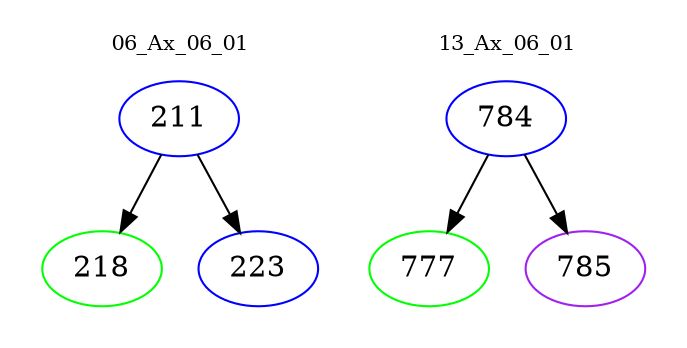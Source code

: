 digraph{
subgraph cluster_0 {
color = white
label = "06_Ax_06_01";
fontsize=10;
T0_211 [label="211", color="blue"]
T0_211 -> T0_218 [color="black"]
T0_218 [label="218", color="green"]
T0_211 -> T0_223 [color="black"]
T0_223 [label="223", color="blue"]
}
subgraph cluster_1 {
color = white
label = "13_Ax_06_01";
fontsize=10;
T1_784 [label="784", color="blue"]
T1_784 -> T1_777 [color="black"]
T1_777 [label="777", color="green"]
T1_784 -> T1_785 [color="black"]
T1_785 [label="785", color="purple"]
}
}
